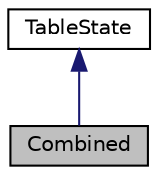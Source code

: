 digraph "Combined"
{
 // LATEX_PDF_SIZE
  edge [fontname="Helvetica",fontsize="10",labelfontname="Helvetica",labelfontsize="10"];
  node [fontname="Helvetica",fontsize="10",shape=record];
  Node1 [label="Combined",height=0.2,width=0.4,color="black", fillcolor="grey75", style="filled", fontcolor="black",tooltip="The Combined class represents the state of a table when it is occupied by a group of customers who ha..."];
  Node2 -> Node1 [dir="back",color="midnightblue",fontsize="10",style="solid",fontname="Helvetica"];
  Node2 [label="TableState",height=0.2,width=0.4,color="black", fillcolor="white", style="filled",URL="$classTableState.html",tooltip="The TableState class is an abstract base class that defines the interface for all table states."];
}
